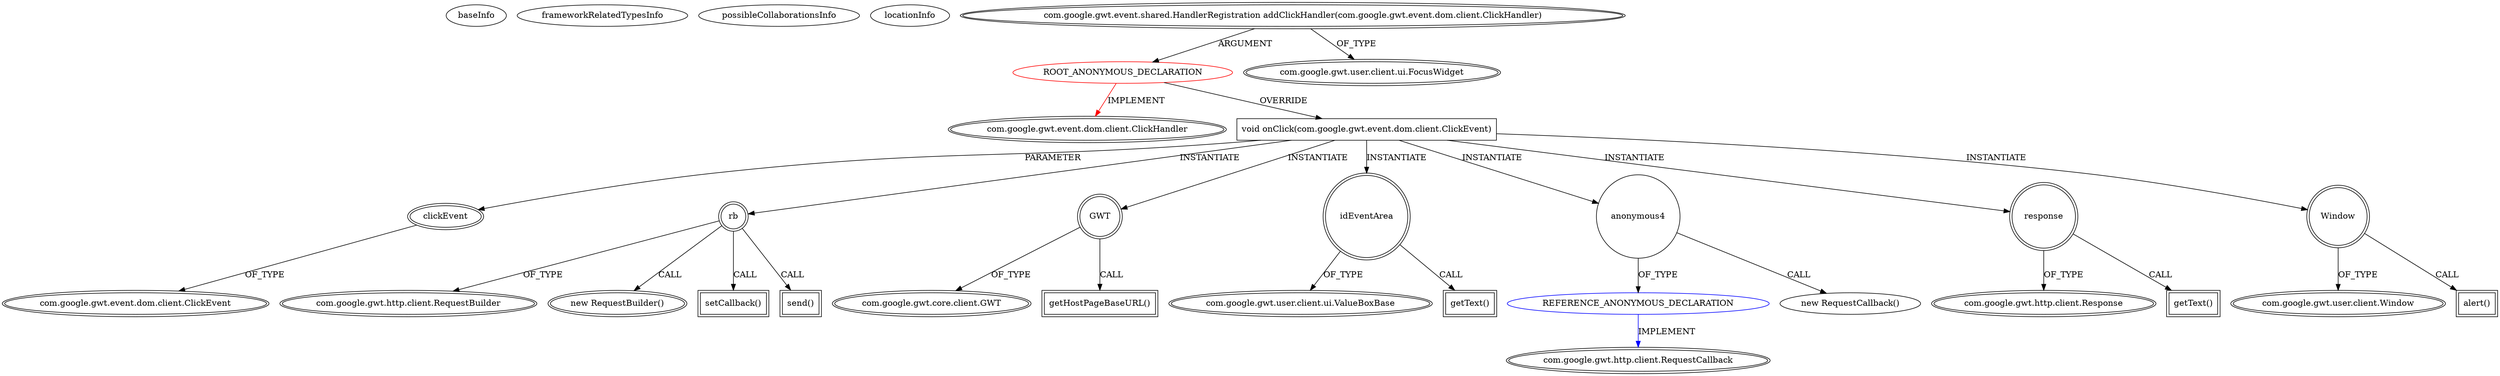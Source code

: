 digraph {
baseInfo[graphId=2,category="extension_graph",isAnonymous=true,possibleRelation=true]
frameworkRelatedTypesInfo[0="com.google.gwt.event.dom.client.ClickHandler"]
possibleCollaborationsInfo[0="2~OVERRIDING_METHOD_DECLARATION-INSTANTIATION-~com.google.gwt.event.dom.client.ClickHandler ~com.google.gwt.http.client.RequestCallback ~true~true"]
locationInfo[projectName="12010994-GLI-TP1",filePath="/12010994-GLI-TP1/GLI-TP1-master/src/main/java/fr/istic/m2gl/gli/client/gli.java",contextSignature="com.google.gwt.user.client.ui.Widget searchWidget()",graphId="2"]
0[label="ROOT_ANONYMOUS_DECLARATION",vertexType="ROOT_ANONYMOUS_DECLARATION",isFrameworkType=false,color=red]
1[label="com.google.gwt.event.dom.client.ClickHandler",vertexType="FRAMEWORK_INTERFACE_TYPE",isFrameworkType=true,peripheries=2]
2[label="com.google.gwt.event.shared.HandlerRegistration addClickHandler(com.google.gwt.event.dom.client.ClickHandler)",vertexType="OUTSIDE_CALL",isFrameworkType=true,peripheries=2]
3[label="com.google.gwt.user.client.ui.FocusWidget",vertexType="FRAMEWORK_CLASS_TYPE",isFrameworkType=true,peripheries=2]
4[label="void onClick(com.google.gwt.event.dom.client.ClickEvent)",vertexType="OVERRIDING_METHOD_DECLARATION",isFrameworkType=false,shape=box]
5[label="clickEvent",vertexType="PARAMETER_DECLARATION",isFrameworkType=true,peripheries=2]
6[label="com.google.gwt.event.dom.client.ClickEvent",vertexType="FRAMEWORK_CLASS_TYPE",isFrameworkType=true,peripheries=2]
8[label="rb",vertexType="VARIABLE_EXPRESION",isFrameworkType=true,peripheries=2,shape=circle]
9[label="com.google.gwt.http.client.RequestBuilder",vertexType="FRAMEWORK_CLASS_TYPE",isFrameworkType=true,peripheries=2]
7[label="new RequestBuilder()",vertexType="CONSTRUCTOR_CALL",isFrameworkType=true,peripheries=2]
10[label="GWT",vertexType="VARIABLE_EXPRESION",isFrameworkType=true,peripheries=2,shape=circle]
12[label="com.google.gwt.core.client.GWT",vertexType="FRAMEWORK_CLASS_TYPE",isFrameworkType=true,peripheries=2]
11[label="getHostPageBaseURL()",vertexType="INSIDE_CALL",isFrameworkType=true,peripheries=2,shape=box]
13[label="idEventArea",vertexType="VARIABLE_EXPRESION",isFrameworkType=true,peripheries=2,shape=circle]
15[label="com.google.gwt.user.client.ui.ValueBoxBase",vertexType="FRAMEWORK_CLASS_TYPE",isFrameworkType=true,peripheries=2]
14[label="getText()",vertexType="INSIDE_CALL",isFrameworkType=true,peripheries=2,shape=box]
17[label="setCallback()",vertexType="INSIDE_CALL",isFrameworkType=true,peripheries=2,shape=box]
19[label="anonymous4",vertexType="VARIABLE_EXPRESION",isFrameworkType=false,shape=circle]
20[label="REFERENCE_ANONYMOUS_DECLARATION",vertexType="REFERENCE_ANONYMOUS_DECLARATION",isFrameworkType=false,color=blue]
21[label="com.google.gwt.http.client.RequestCallback",vertexType="FRAMEWORK_INTERFACE_TYPE",isFrameworkType=true,peripheries=2]
18[label="new RequestCallback()",vertexType="CONSTRUCTOR_CALL",isFrameworkType=false]
22[label="response",vertexType="VARIABLE_EXPRESION",isFrameworkType=true,peripheries=2,shape=circle]
24[label="com.google.gwt.http.client.Response",vertexType="FRAMEWORK_CLASS_TYPE",isFrameworkType=true,peripheries=2]
23[label="getText()",vertexType="INSIDE_CALL",isFrameworkType=true,peripheries=2,shape=box]
25[label="Window",vertexType="VARIABLE_EXPRESION",isFrameworkType=true,peripheries=2,shape=circle]
27[label="com.google.gwt.user.client.Window",vertexType="FRAMEWORK_CLASS_TYPE",isFrameworkType=true,peripheries=2]
26[label="alert()",vertexType="INSIDE_CALL",isFrameworkType=true,peripheries=2,shape=box]
29[label="send()",vertexType="INSIDE_CALL",isFrameworkType=true,peripheries=2,shape=box]
0->1[label="IMPLEMENT",color=red]
2->0[label="ARGUMENT"]
2->3[label="OF_TYPE"]
0->4[label="OVERRIDE"]
5->6[label="OF_TYPE"]
4->5[label="PARAMETER"]
4->8[label="INSTANTIATE"]
8->9[label="OF_TYPE"]
8->7[label="CALL"]
4->10[label="INSTANTIATE"]
10->12[label="OF_TYPE"]
10->11[label="CALL"]
4->13[label="INSTANTIATE"]
13->15[label="OF_TYPE"]
13->14[label="CALL"]
8->17[label="CALL"]
4->19[label="INSTANTIATE"]
20->21[label="IMPLEMENT",color=blue]
19->20[label="OF_TYPE"]
19->18[label="CALL"]
4->22[label="INSTANTIATE"]
22->24[label="OF_TYPE"]
22->23[label="CALL"]
4->25[label="INSTANTIATE"]
25->27[label="OF_TYPE"]
25->26[label="CALL"]
8->29[label="CALL"]
}
